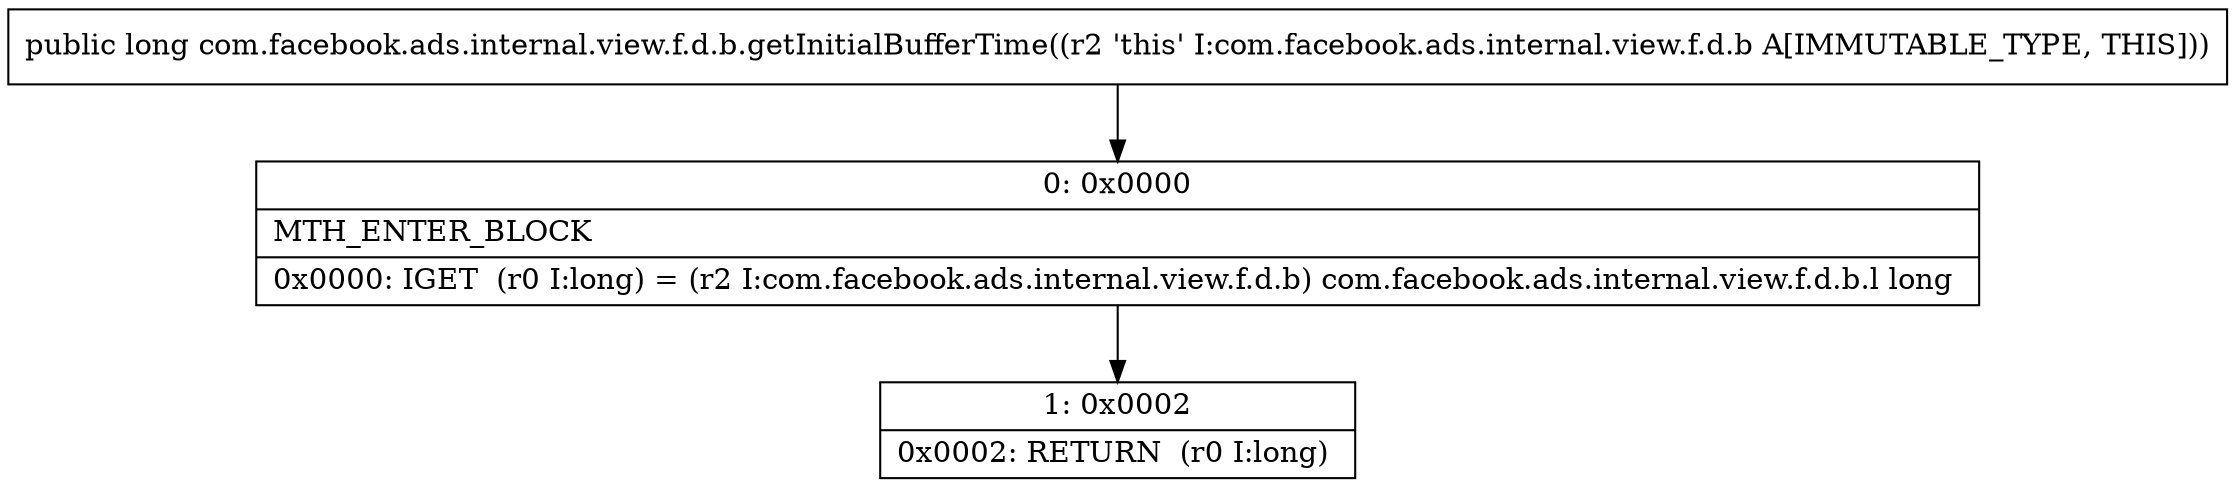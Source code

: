 digraph "CFG forcom.facebook.ads.internal.view.f.d.b.getInitialBufferTime()J" {
Node_0 [shape=record,label="{0\:\ 0x0000|MTH_ENTER_BLOCK\l|0x0000: IGET  (r0 I:long) = (r2 I:com.facebook.ads.internal.view.f.d.b) com.facebook.ads.internal.view.f.d.b.l long \l}"];
Node_1 [shape=record,label="{1\:\ 0x0002|0x0002: RETURN  (r0 I:long) \l}"];
MethodNode[shape=record,label="{public long com.facebook.ads.internal.view.f.d.b.getInitialBufferTime((r2 'this' I:com.facebook.ads.internal.view.f.d.b A[IMMUTABLE_TYPE, THIS])) }"];
MethodNode -> Node_0;
Node_0 -> Node_1;
}

